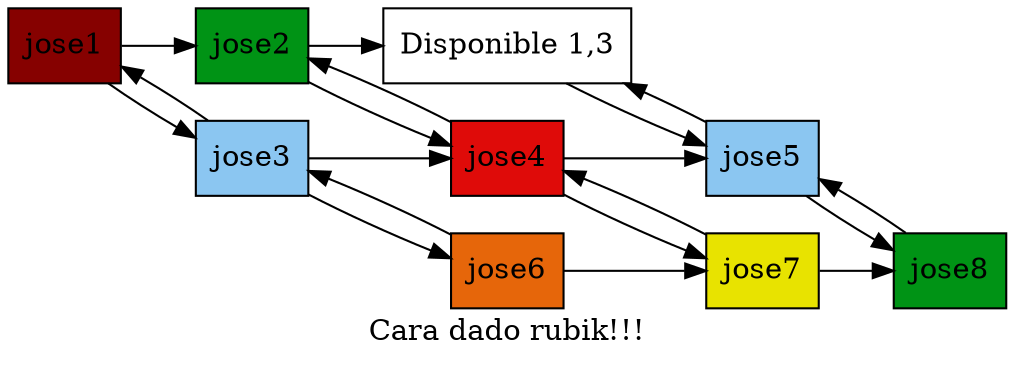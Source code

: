 digraph Imagen_Reporte {
	rankdir=LR size="8,5"
	node [shape=rectangle]
	jose1 [fillcolor="#860100" group=1 style=filled]
	jose2 [fillcolor="#009315" group=1 style=filled]
	"Disponible 1,3" [fillcolor="#ffffff" group=1 style=filled]
	jose3 [fillcolor="#8bc6f1" group=2 style=filled]
	jose4 [fillcolor="#df0b09" group=2 style=filled]
	jose5 [fillcolor="#8bc6f1" group=2 style=filled]
	jose6 [fillcolor="#e6660a" group=3 style=filled]
	jose7 [fillcolor="#e8e300" group=3 style=filled]
	jose8 [fillcolor="#009315" group=3 style=filled]
	jose1 -> jose2 [label=""]
	jose1 -> jose3 [label=""]
	jose3 -> jose1 [label=""]
	jose2 -> "Disponible 1,3" [label=""]
	jose2 -> jose4 [label=""]
	jose4 -> jose2 [label=""]
	"Disponible 1,3" -> jose5 [label=""]
	jose5 -> "Disponible 1,3" [label=""]
	jose3 -> jose4 [label=""]
	jose3 -> jose6 [label=""]
	jose6 -> jose3 [label=""]
	jose4 -> jose5 [label=""]
	jose4 -> jose7 [label=""]
	jose7 -> jose4 [label=""]
	jose5 -> jose8 [label=""]
	jose8 -> jose5 [label=""]
	jose6 -> jose7 [label=""]
	jose7 -> jose8 [label=""]
	label="Cara dado rubik!!!"
}
